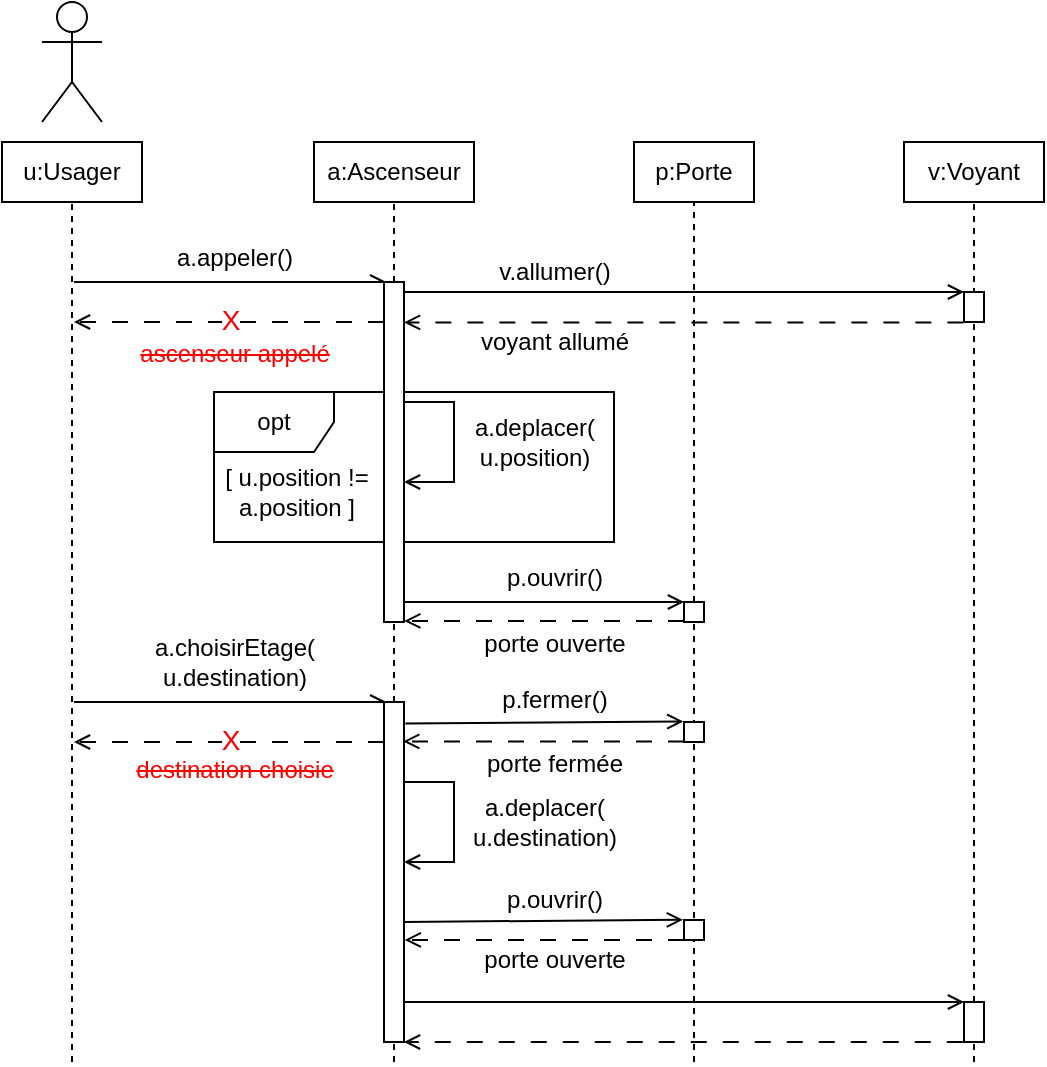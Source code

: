 <mxfile version="22.1.2" type="device">
  <diagram name="Page-1" id="CPhRGsH1OB0Izhin34-P">
    <mxGraphModel dx="869" dy="556" grid="1" gridSize="10" guides="1" tooltips="1" connect="1" arrows="1" fold="1" page="1" pageScale="1" pageWidth="827" pageHeight="583" math="0" shadow="0">
      <root>
        <mxCell id="0" />
        <mxCell id="1" parent="0" />
        <mxCell id="HnHxEKp6ncTy2WVnBaNF-1" value="u:Usager" style="rounded=0;whiteSpace=wrap;html=1;" vertex="1" parent="1">
          <mxGeometry x="134" y="90" width="70" height="30" as="geometry" />
        </mxCell>
        <mxCell id="HnHxEKp6ncTy2WVnBaNF-2" value="a:Ascenseur" style="rounded=0;whiteSpace=wrap;html=1;" vertex="1" parent="1">
          <mxGeometry x="290" y="90" width="80" height="30" as="geometry" />
        </mxCell>
        <mxCell id="HnHxEKp6ncTy2WVnBaNF-3" value="p:Porte" style="rounded=0;whiteSpace=wrap;html=1;" vertex="1" parent="1">
          <mxGeometry x="450" y="90" width="60" height="30" as="geometry" />
        </mxCell>
        <mxCell id="HnHxEKp6ncTy2WVnBaNF-5" value="v:Voyant" style="rounded=0;whiteSpace=wrap;html=1;" vertex="1" parent="1">
          <mxGeometry x="585" y="90" width="70" height="30" as="geometry" />
        </mxCell>
        <mxCell id="HnHxEKp6ncTy2WVnBaNF-6" value="" style="endArrow=none;dashed=1;html=1;rounded=0;entryX=0.5;entryY=1;entryDx=0;entryDy=0;" edge="1" parent="1" target="HnHxEKp6ncTy2WVnBaNF-1">
          <mxGeometry width="50" height="50" relative="1" as="geometry">
            <mxPoint x="169" y="550" as="sourcePoint" />
            <mxPoint x="144" y="220" as="targetPoint" />
          </mxGeometry>
        </mxCell>
        <mxCell id="HnHxEKp6ncTy2WVnBaNF-7" value="" style="endArrow=none;dashed=1;html=1;rounded=0;entryX=0.5;entryY=1;entryDx=0;entryDy=0;" edge="1" parent="1" source="HnHxEKp6ncTy2WVnBaNF-13" target="HnHxEKp6ncTy2WVnBaNF-2">
          <mxGeometry width="50" height="50" relative="1" as="geometry">
            <mxPoint x="330" y="550" as="sourcePoint" />
            <mxPoint x="325" y="130" as="targetPoint" />
          </mxGeometry>
        </mxCell>
        <mxCell id="HnHxEKp6ncTy2WVnBaNF-8" value="" style="endArrow=none;dashed=1;html=1;rounded=0;entryX=0.5;entryY=1;entryDx=0;entryDy=0;" edge="1" parent="1" source="HnHxEKp6ncTy2WVnBaNF-29" target="HnHxEKp6ncTy2WVnBaNF-3">
          <mxGeometry width="50" height="50" relative="1" as="geometry">
            <mxPoint x="480" y="550" as="sourcePoint" />
            <mxPoint x="460" y="120" as="targetPoint" />
          </mxGeometry>
        </mxCell>
        <mxCell id="HnHxEKp6ncTy2WVnBaNF-9" value="" style="endArrow=none;dashed=1;html=1;rounded=0;entryX=0.5;entryY=1;entryDx=0;entryDy=0;" edge="1" parent="1" source="HnHxEKp6ncTy2WVnBaNF-55" target="HnHxEKp6ncTy2WVnBaNF-5">
          <mxGeometry width="50" height="50" relative="1" as="geometry">
            <mxPoint x="620" y="550" as="sourcePoint" />
            <mxPoint x="495" y="130" as="targetPoint" />
          </mxGeometry>
        </mxCell>
        <mxCell id="HnHxEKp6ncTy2WVnBaNF-10" value="" style="shape=umlActor;verticalLabelPosition=bottom;verticalAlign=top;html=1;outlineConnect=0;" vertex="1" parent="1">
          <mxGeometry x="154" y="20" width="30" height="60" as="geometry" />
        </mxCell>
        <mxCell id="HnHxEKp6ncTy2WVnBaNF-14" value="" style="endArrow=openAsync;html=1;rounded=0;endFill=0;" edge="1" parent="1" target="HnHxEKp6ncTy2WVnBaNF-13">
          <mxGeometry width="50" height="50" relative="1" as="geometry">
            <mxPoint x="170" y="160" as="sourcePoint" />
            <mxPoint x="300" y="160" as="targetPoint" />
          </mxGeometry>
        </mxCell>
        <mxCell id="HnHxEKp6ncTy2WVnBaNF-15" value="a.appeler()" style="text;html=1;align=center;verticalAlign=middle;resizable=0;points=[];autosize=1;strokeColor=none;fillColor=none;" vertex="1" parent="1">
          <mxGeometry x="210" y="133" width="80" height="30" as="geometry" />
        </mxCell>
        <mxCell id="HnHxEKp6ncTy2WVnBaNF-16" value="" style="endArrow=open;html=1;rounded=0;endFill=0;dashed=1;dashPattern=8 8;" edge="1" parent="1" source="HnHxEKp6ncTy2WVnBaNF-13">
          <mxGeometry width="50" height="50" relative="1" as="geometry">
            <mxPoint x="260" y="240" as="sourcePoint" />
            <mxPoint x="170" y="180" as="targetPoint" />
          </mxGeometry>
        </mxCell>
        <mxCell id="HnHxEKp6ncTy2WVnBaNF-18" value="&lt;font color=&quot;#ff0000&quot; style=&quot;font-size: 14px;&quot;&gt;X&lt;/font&gt;" style="edgeLabel;html=1;align=center;verticalAlign=middle;resizable=0;points=[];" vertex="1" connectable="0" parent="HnHxEKp6ncTy2WVnBaNF-16">
          <mxGeometry x="-0.002" y="-1" relative="1" as="geometry">
            <mxPoint as="offset" />
          </mxGeometry>
        </mxCell>
        <mxCell id="HnHxEKp6ncTy2WVnBaNF-17" value="&lt;font color=&quot;#ff0000&quot;&gt;&lt;strike&gt;ascenseur appelé&lt;/strike&gt;&lt;/font&gt;" style="text;html=1;align=center;verticalAlign=middle;resizable=0;points=[];autosize=1;strokeColor=none;fillColor=none;" vertex="1" parent="1">
          <mxGeometry x="190" y="181" width="120" height="30" as="geometry" />
        </mxCell>
        <mxCell id="HnHxEKp6ncTy2WVnBaNF-19" value="" style="endArrow=open;html=1;rounded=0;endFill=0;exitX=1;exitY=0;exitDx=0;exitDy=5;exitPerimeter=0;" edge="1" parent="1" source="HnHxEKp6ncTy2WVnBaNF-13" target="HnHxEKp6ncTy2WVnBaNF-20">
          <mxGeometry width="50" height="50" relative="1" as="geometry">
            <mxPoint x="390" y="180" as="sourcePoint" />
            <mxPoint x="610" y="160" as="targetPoint" />
          </mxGeometry>
        </mxCell>
        <mxCell id="HnHxEKp6ncTy2WVnBaNF-20" value="" style="html=1;points=[[0,0,0,0,5],[0,1,0,0,-5],[1,0,0,0,5],[1,1,0,0,-5]];perimeter=orthogonalPerimeter;outlineConnect=0;targetShapes=umlLifeline;portConstraint=eastwest;newEdgeStyle={&quot;curved&quot;:0,&quot;rounded&quot;:0};" vertex="1" parent="1">
          <mxGeometry x="615" y="165" width="10" height="15" as="geometry" />
        </mxCell>
        <mxCell id="HnHxEKp6ncTy2WVnBaNF-21" value="v.allumer()" style="text;html=1;align=center;verticalAlign=middle;resizable=0;points=[];autosize=1;strokeColor=none;fillColor=none;" vertex="1" parent="1">
          <mxGeometry x="370" y="140" width="80" height="30" as="geometry" />
        </mxCell>
        <mxCell id="HnHxEKp6ncTy2WVnBaNF-22" value="" style="endArrow=open;html=1;rounded=0;endFill=0;dashed=1;dashPattern=8 8;exitX=-0.029;exitY=1.015;exitDx=0;exitDy=0;exitPerimeter=0;" edge="1" parent="1" source="HnHxEKp6ncTy2WVnBaNF-20" target="HnHxEKp6ncTy2WVnBaNF-13">
          <mxGeometry width="50" height="50" relative="1" as="geometry">
            <mxPoint x="600" y="180" as="sourcePoint" />
            <mxPoint x="370" y="190" as="targetPoint" />
          </mxGeometry>
        </mxCell>
        <mxCell id="HnHxEKp6ncTy2WVnBaNF-23" value="voyant allumé" style="text;html=1;align=center;verticalAlign=middle;resizable=0;points=[];autosize=1;strokeColor=none;fillColor=none;" vertex="1" parent="1">
          <mxGeometry x="360" y="175" width="100" height="30" as="geometry" />
        </mxCell>
        <mxCell id="HnHxEKp6ncTy2WVnBaNF-24" value="opt" style="shape=umlFrame;whiteSpace=wrap;html=1;pointerEvents=0;" vertex="1" parent="1">
          <mxGeometry x="240" y="215" width="200" height="75" as="geometry" />
        </mxCell>
        <mxCell id="HnHxEKp6ncTy2WVnBaNF-25" value="" style="endArrow=open;html=1;rounded=0;endFill=0;" edge="1" parent="1" source="HnHxEKp6ncTy2WVnBaNF-13" target="HnHxEKp6ncTy2WVnBaNF-13">
          <mxGeometry width="50" height="50" relative="1" as="geometry">
            <mxPoint x="340" y="220" as="sourcePoint" />
            <mxPoint x="390" y="270" as="targetPoint" />
            <Array as="points">
              <mxPoint x="360" y="220" />
              <mxPoint x="360" y="260" />
            </Array>
          </mxGeometry>
        </mxCell>
        <mxCell id="HnHxEKp6ncTy2WVnBaNF-26" value="[ u.position !=&lt;br&gt;a.position ]" style="text;html=1;align=center;verticalAlign=middle;resizable=0;points=[];autosize=1;strokeColor=none;fillColor=none;" vertex="1" parent="1">
          <mxGeometry x="231" y="245" width="100" height="40" as="geometry" />
        </mxCell>
        <mxCell id="HnHxEKp6ncTy2WVnBaNF-27" value="a.deplacer(&lt;br&gt;u.position)" style="text;html=1;align=center;verticalAlign=middle;resizable=0;points=[];autosize=1;strokeColor=none;fillColor=none;" vertex="1" parent="1">
          <mxGeometry x="360" y="220" width="80" height="40" as="geometry" />
        </mxCell>
        <mxCell id="HnHxEKp6ncTy2WVnBaNF-28" value="" style="endArrow=open;html=1;rounded=0;endFill=0;" edge="1" parent="1" source="HnHxEKp6ncTy2WVnBaNF-13" target="HnHxEKp6ncTy2WVnBaNF-29">
          <mxGeometry width="50" height="50" relative="1" as="geometry">
            <mxPoint x="340" y="320" as="sourcePoint" />
            <mxPoint x="510" y="320" as="targetPoint" />
          </mxGeometry>
        </mxCell>
        <mxCell id="HnHxEKp6ncTy2WVnBaNF-30" value="" style="endArrow=none;dashed=1;html=1;rounded=0;entryX=0.5;entryY=1;entryDx=0;entryDy=0;" edge="1" parent="1" source="HnHxEKp6ncTy2WVnBaNF-34" target="HnHxEKp6ncTy2WVnBaNF-13">
          <mxGeometry width="50" height="50" relative="1" as="geometry">
            <mxPoint x="330" y="550" as="sourcePoint" />
            <mxPoint x="330" y="120" as="targetPoint" />
          </mxGeometry>
        </mxCell>
        <mxCell id="HnHxEKp6ncTy2WVnBaNF-13" value="" style="html=1;points=[[0,0,0,0,5],[0,1,0,0,-5],[1,0,0,0,5],[1,1,0,0,-5]];perimeter=orthogonalPerimeter;outlineConnect=0;targetShapes=umlLifeline;portConstraint=eastwest;newEdgeStyle={&quot;curved&quot;:0,&quot;rounded&quot;:0};" vertex="1" parent="1">
          <mxGeometry x="325" y="160" width="10" height="170" as="geometry" />
        </mxCell>
        <mxCell id="HnHxEKp6ncTy2WVnBaNF-31" value="p.ouvrir()" style="text;html=1;align=center;verticalAlign=middle;resizable=0;points=[];autosize=1;strokeColor=none;fillColor=none;" vertex="1" parent="1">
          <mxGeometry x="375" y="293" width="70" height="30" as="geometry" />
        </mxCell>
        <mxCell id="HnHxEKp6ncTy2WVnBaNF-32" value="" style="endArrow=open;html=1;rounded=0;endFill=0;dashed=1;dashPattern=8 8;entryX=1.014;entryY=0.997;entryDx=0;entryDy=0;entryPerimeter=0;" edge="1" parent="1" source="HnHxEKp6ncTy2WVnBaNF-29" target="HnHxEKp6ncTy2WVnBaNF-13">
          <mxGeometry width="50" height="50" relative="1" as="geometry">
            <mxPoint x="470" y="330" as="sourcePoint" />
            <mxPoint x="340" y="340" as="targetPoint" />
          </mxGeometry>
        </mxCell>
        <mxCell id="HnHxEKp6ncTy2WVnBaNF-33" value="porte ouverte" style="text;html=1;align=center;verticalAlign=middle;resizable=0;points=[];autosize=1;strokeColor=none;fillColor=none;" vertex="1" parent="1">
          <mxGeometry x="365" y="326" width="90" height="30" as="geometry" />
        </mxCell>
        <mxCell id="HnHxEKp6ncTy2WVnBaNF-35" value="" style="endArrow=openAsync;html=1;rounded=0;endFill=0;" edge="1" parent="1" target="HnHxEKp6ncTy2WVnBaNF-34">
          <mxGeometry width="50" height="50" relative="1" as="geometry">
            <mxPoint x="170" y="370" as="sourcePoint" />
            <mxPoint x="290" y="370" as="targetPoint" />
          </mxGeometry>
        </mxCell>
        <mxCell id="HnHxEKp6ncTy2WVnBaNF-36" value="" style="endArrow=none;dashed=1;html=1;rounded=0;entryX=0.5;entryY=1;entryDx=0;entryDy=0;" edge="1" parent="1" target="HnHxEKp6ncTy2WVnBaNF-34">
          <mxGeometry width="50" height="50" relative="1" as="geometry">
            <mxPoint x="330" y="550" as="sourcePoint" />
            <mxPoint x="330" y="330" as="targetPoint" />
          </mxGeometry>
        </mxCell>
        <mxCell id="HnHxEKp6ncTy2WVnBaNF-34" value="" style="html=1;points=[[0,0,0,0,5],[0,1,0,0,-5],[1,0,0,0,5],[1,1,0,0,-5]];perimeter=orthogonalPerimeter;outlineConnect=0;targetShapes=umlLifeline;portConstraint=eastwest;newEdgeStyle={&quot;curved&quot;:0,&quot;rounded&quot;:0};" vertex="1" parent="1">
          <mxGeometry x="325" y="370" width="10" height="170" as="geometry" />
        </mxCell>
        <mxCell id="HnHxEKp6ncTy2WVnBaNF-37" value="a.choisirEtage(&lt;br&gt;u.destination)" style="text;html=1;align=center;verticalAlign=middle;resizable=0;points=[];autosize=1;strokeColor=none;fillColor=none;" vertex="1" parent="1">
          <mxGeometry x="200" y="330" width="100" height="40" as="geometry" />
        </mxCell>
        <mxCell id="HnHxEKp6ncTy2WVnBaNF-38" value="" style="endArrow=open;html=1;rounded=0;endFill=0;dashed=1;dashPattern=8 8;" edge="1" parent="1" source="HnHxEKp6ncTy2WVnBaNF-34">
          <mxGeometry width="50" height="50" relative="1" as="geometry">
            <mxPoint x="320" y="390" as="sourcePoint" />
            <mxPoint x="170" y="390" as="targetPoint" />
          </mxGeometry>
        </mxCell>
        <mxCell id="HnHxEKp6ncTy2WVnBaNF-39" value="&lt;font color=&quot;#ff0000&quot; style=&quot;font-size: 14px;&quot;&gt;X&lt;/font&gt;" style="edgeLabel;html=1;align=center;verticalAlign=middle;resizable=0;points=[];" vertex="1" connectable="0" parent="HnHxEKp6ncTy2WVnBaNF-38">
          <mxGeometry x="-0.002" y="-1" relative="1" as="geometry">
            <mxPoint as="offset" />
          </mxGeometry>
        </mxCell>
        <mxCell id="HnHxEKp6ncTy2WVnBaNF-40" value="&lt;font color=&quot;#ff0000&quot;&gt;&lt;strike&gt;destination choisie&lt;/strike&gt;&lt;/font&gt;" style="text;html=1;align=center;verticalAlign=middle;resizable=0;points=[];autosize=1;strokeColor=none;fillColor=none;" vertex="1" parent="1">
          <mxGeometry x="190" y="389" width="120" height="30" as="geometry" />
        </mxCell>
        <mxCell id="HnHxEKp6ncTy2WVnBaNF-41" value="" style="endArrow=open;html=1;rounded=0;endFill=0;exitX=1.067;exitY=0.063;exitDx=0;exitDy=0;exitPerimeter=0;entryX=-0.035;entryY=-0.03;entryDx=0;entryDy=0;entryPerimeter=0;" edge="1" parent="1" source="HnHxEKp6ncTy2WVnBaNF-34" target="HnHxEKp6ncTy2WVnBaNF-59">
          <mxGeometry width="50" height="50" relative="1" as="geometry">
            <mxPoint x="345" y="330" as="sourcePoint" />
            <mxPoint x="480" y="380" as="targetPoint" />
          </mxGeometry>
        </mxCell>
        <mxCell id="HnHxEKp6ncTy2WVnBaNF-42" value="p.fermer()" style="text;html=1;align=center;verticalAlign=middle;resizable=0;points=[];autosize=1;strokeColor=none;fillColor=none;" vertex="1" parent="1">
          <mxGeometry x="370" y="354" width="80" height="30" as="geometry" />
        </mxCell>
        <mxCell id="HnHxEKp6ncTy2WVnBaNF-43" value="" style="endArrow=open;html=1;rounded=0;endFill=0;dashed=1;dashPattern=8 8;entryX=0.959;entryY=0.116;entryDx=0;entryDy=0;entryPerimeter=0;" edge="1" parent="1" source="HnHxEKp6ncTy2WVnBaNF-59" target="HnHxEKp6ncTy2WVnBaNF-34">
          <mxGeometry width="50" height="50" relative="1" as="geometry">
            <mxPoint x="470" y="390" as="sourcePoint" />
            <mxPoint x="345" y="339" as="targetPoint" />
          </mxGeometry>
        </mxCell>
        <mxCell id="HnHxEKp6ncTy2WVnBaNF-44" value="" style="endArrow=none;dashed=1;html=1;rounded=0;entryX=0.5;entryY=1;entryDx=0;entryDy=0;" edge="1" parent="1" target="HnHxEKp6ncTy2WVnBaNF-29">
          <mxGeometry width="50" height="50" relative="1" as="geometry">
            <mxPoint x="480" y="550" as="sourcePoint" />
            <mxPoint x="480" y="120" as="targetPoint" />
          </mxGeometry>
        </mxCell>
        <mxCell id="HnHxEKp6ncTy2WVnBaNF-29" value="" style="html=1;points=[[0,0,0,0,5],[0,1,0,0,-5],[1,0,0,0,5],[1,1,0,0,-5]];perimeter=orthogonalPerimeter;outlineConnect=0;targetShapes=umlLifeline;portConstraint=eastwest;newEdgeStyle={&quot;curved&quot;:0,&quot;rounded&quot;:0};" vertex="1" parent="1">
          <mxGeometry x="475" y="320" width="10" height="10" as="geometry" />
        </mxCell>
        <mxCell id="HnHxEKp6ncTy2WVnBaNF-46" value="porte fermée" style="text;html=1;align=center;verticalAlign=middle;resizable=0;points=[];autosize=1;strokeColor=none;fillColor=none;" vertex="1" parent="1">
          <mxGeometry x="365" y="386" width="90" height="30" as="geometry" />
        </mxCell>
        <mxCell id="HnHxEKp6ncTy2WVnBaNF-47" value="" style="endArrow=open;html=1;rounded=0;endFill=0;" edge="1" parent="1">
          <mxGeometry width="50" height="50" relative="1" as="geometry">
            <mxPoint x="335" y="410" as="sourcePoint" />
            <mxPoint x="335" y="450" as="targetPoint" />
            <Array as="points">
              <mxPoint x="360" y="410" />
              <mxPoint x="360" y="450" />
            </Array>
          </mxGeometry>
        </mxCell>
        <mxCell id="HnHxEKp6ncTy2WVnBaNF-48" value="a.deplacer(&lt;br&gt;u.destination)" style="text;html=1;align=center;verticalAlign=middle;resizable=0;points=[];autosize=1;strokeColor=none;fillColor=none;" vertex="1" parent="1">
          <mxGeometry x="355" y="410" width="100" height="40" as="geometry" />
        </mxCell>
        <mxCell id="HnHxEKp6ncTy2WVnBaNF-49" value="" style="endArrow=open;html=1;rounded=0;endFill=0;exitX=1.011;exitY=0.588;exitDx=0;exitDy=0;exitPerimeter=0;entryX=-0.055;entryY=-0.009;entryDx=0;entryDy=0;entryPerimeter=0;" edge="1" parent="1" target="HnHxEKp6ncTy2WVnBaNF-60">
          <mxGeometry width="50" height="50" relative="1" as="geometry">
            <mxPoint x="335.11" y="479.96" as="sourcePoint" />
            <mxPoint x="475" y="479.96" as="targetPoint" />
          </mxGeometry>
        </mxCell>
        <mxCell id="HnHxEKp6ncTy2WVnBaNF-50" value="" style="endArrow=open;html=1;rounded=0;endFill=0;dashed=1;dashPattern=8 8;entryX=1.036;entryY=0.641;entryDx=0;entryDy=0;entryPerimeter=0;" edge="1" parent="1" source="HnHxEKp6ncTy2WVnBaNF-60">
          <mxGeometry width="50" height="50" relative="1" as="geometry">
            <mxPoint x="475" y="488.97" as="sourcePoint" />
            <mxPoint x="335.36" y="488.97" as="targetPoint" />
          </mxGeometry>
        </mxCell>
        <mxCell id="HnHxEKp6ncTy2WVnBaNF-51" value="p.ouvrir()" style="text;html=1;align=center;verticalAlign=middle;resizable=0;points=[];autosize=1;strokeColor=none;fillColor=none;" vertex="1" parent="1">
          <mxGeometry x="375" y="454" width="70" height="30" as="geometry" />
        </mxCell>
        <mxCell id="HnHxEKp6ncTy2WVnBaNF-53" value="porte ouverte" style="text;html=1;align=center;verticalAlign=middle;resizable=0;points=[];autosize=1;strokeColor=none;fillColor=none;" vertex="1" parent="1">
          <mxGeometry x="365" y="484" width="90" height="30" as="geometry" />
        </mxCell>
        <mxCell id="HnHxEKp6ncTy2WVnBaNF-54" value="" style="endArrow=open;html=1;rounded=0;endFill=0;" edge="1" parent="1" source="HnHxEKp6ncTy2WVnBaNF-34" target="HnHxEKp6ncTy2WVnBaNF-55">
          <mxGeometry width="50" height="50" relative="1" as="geometry">
            <mxPoint x="340" y="520" as="sourcePoint" />
            <mxPoint x="580" y="520" as="targetPoint" />
          </mxGeometry>
        </mxCell>
        <mxCell id="HnHxEKp6ncTy2WVnBaNF-56" value="" style="endArrow=open;html=1;rounded=0;endFill=0;dashed=1;dashPattern=8 8;exitX=-0.061;exitY=1;exitDx=0;exitDy=0;exitPerimeter=0;" edge="1" parent="1" source="HnHxEKp6ncTy2WVnBaNF-55" target="HnHxEKp6ncTy2WVnBaNF-34">
          <mxGeometry width="50" height="50" relative="1" as="geometry">
            <mxPoint x="610" y="540" as="sourcePoint" />
            <mxPoint x="340" y="540" as="targetPoint" />
          </mxGeometry>
        </mxCell>
        <mxCell id="HnHxEKp6ncTy2WVnBaNF-57" value="" style="endArrow=none;dashed=1;html=1;rounded=0;entryX=0.5;entryY=1;entryDx=0;entryDy=0;" edge="1" parent="1" target="HnHxEKp6ncTy2WVnBaNF-55">
          <mxGeometry width="50" height="50" relative="1" as="geometry">
            <mxPoint x="620" y="550" as="sourcePoint" />
            <mxPoint x="620" y="120" as="targetPoint" />
          </mxGeometry>
        </mxCell>
        <mxCell id="HnHxEKp6ncTy2WVnBaNF-55" value="" style="html=1;points=[[0,0,0,0,5],[0,1,0,0,-5],[1,0,0,0,5],[1,1,0,0,-5]];perimeter=orthogonalPerimeter;outlineConnect=0;targetShapes=umlLifeline;portConstraint=eastwest;newEdgeStyle={&quot;curved&quot;:0,&quot;rounded&quot;:0};" vertex="1" parent="1">
          <mxGeometry x="615" y="520" width="10" height="20" as="geometry" />
        </mxCell>
        <mxCell id="HnHxEKp6ncTy2WVnBaNF-59" value="" style="html=1;points=[[0,0,0,0,5],[0,1,0,0,-5],[1,0,0,0,5],[1,1,0,0,-5]];perimeter=orthogonalPerimeter;outlineConnect=0;targetShapes=umlLifeline;portConstraint=eastwest;newEdgeStyle={&quot;curved&quot;:0,&quot;rounded&quot;:0};" vertex="1" parent="1">
          <mxGeometry x="475" y="380" width="10" height="10" as="geometry" />
        </mxCell>
        <mxCell id="HnHxEKp6ncTy2WVnBaNF-60" value="" style="html=1;points=[[0,0,0,0,5],[0,1,0,0,-5],[1,0,0,0,5],[1,1,0,0,-5]];perimeter=orthogonalPerimeter;outlineConnect=0;targetShapes=umlLifeline;portConstraint=eastwest;newEdgeStyle={&quot;curved&quot;:0,&quot;rounded&quot;:0};" vertex="1" parent="1">
          <mxGeometry x="475" y="479" width="10" height="10" as="geometry" />
        </mxCell>
      </root>
    </mxGraphModel>
  </diagram>
</mxfile>
